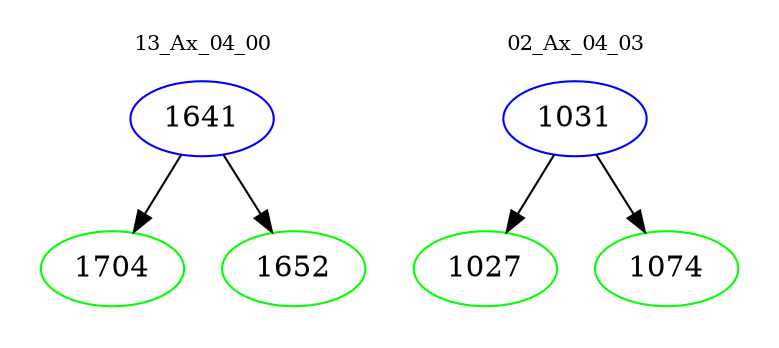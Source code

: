 digraph{
subgraph cluster_0 {
color = white
label = "13_Ax_04_00";
fontsize=10;
T0_1641 [label="1641", color="blue"]
T0_1641 -> T0_1704 [color="black"]
T0_1704 [label="1704", color="green"]
T0_1641 -> T0_1652 [color="black"]
T0_1652 [label="1652", color="green"]
}
subgraph cluster_1 {
color = white
label = "02_Ax_04_03";
fontsize=10;
T1_1031 [label="1031", color="blue"]
T1_1031 -> T1_1027 [color="black"]
T1_1027 [label="1027", color="green"]
T1_1031 -> T1_1074 [color="black"]
T1_1074 [label="1074", color="green"]
}
}
